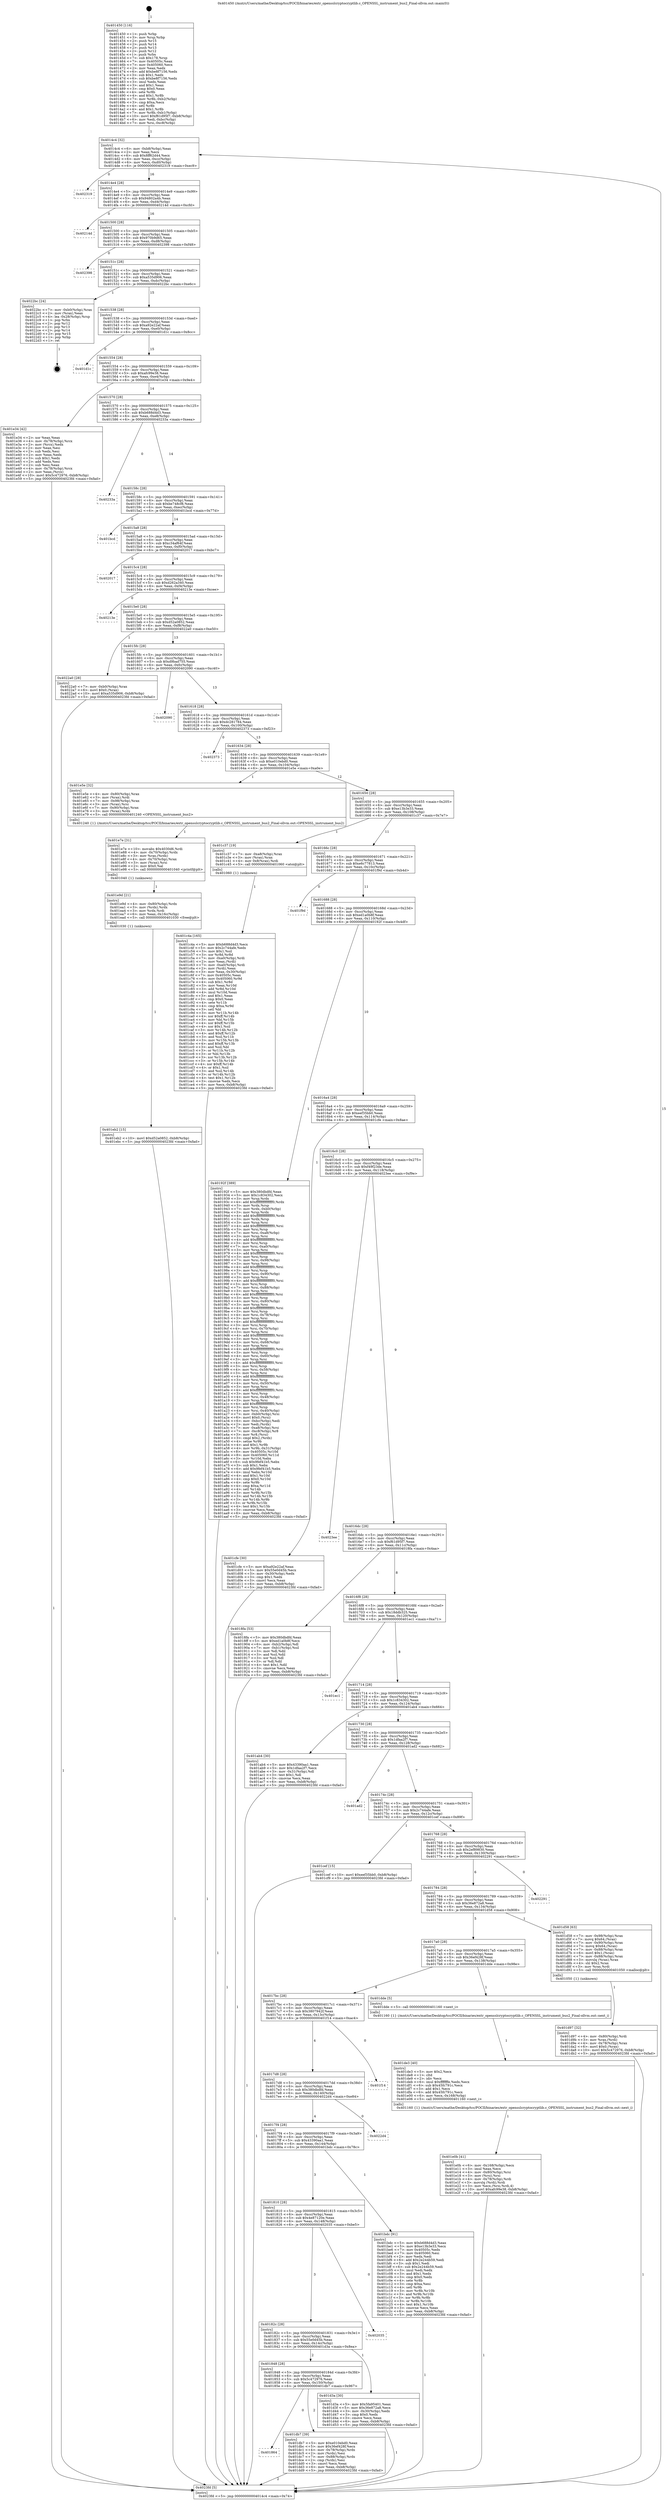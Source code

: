 digraph "0x401450" {
  label = "0x401450 (/mnt/c/Users/mathe/Desktop/tcc/POCII/binaries/extr_opensslcryptocryptlib.c_OPENSSL_instrument_bus2_Final-ollvm.out::main(0))"
  labelloc = "t"
  node[shape=record]

  Entry [label="",width=0.3,height=0.3,shape=circle,fillcolor=black,style=filled]
  "0x4014c4" [label="{
     0x4014c4 [32]\l
     | [instrs]\l
     &nbsp;&nbsp;0x4014c4 \<+6\>: mov -0xb8(%rbp),%eax\l
     &nbsp;&nbsp;0x4014ca \<+2\>: mov %eax,%ecx\l
     &nbsp;&nbsp;0x4014cc \<+6\>: sub $0x8ff62d44,%ecx\l
     &nbsp;&nbsp;0x4014d2 \<+6\>: mov %eax,-0xcc(%rbp)\l
     &nbsp;&nbsp;0x4014d8 \<+6\>: mov %ecx,-0xd0(%rbp)\l
     &nbsp;&nbsp;0x4014de \<+6\>: je 0000000000402319 \<main+0xec9\>\l
  }"]
  "0x402319" [label="{
     0x402319\l
  }", style=dashed]
  "0x4014e4" [label="{
     0x4014e4 [28]\l
     | [instrs]\l
     &nbsp;&nbsp;0x4014e4 \<+5\>: jmp 00000000004014e9 \<main+0x99\>\l
     &nbsp;&nbsp;0x4014e9 \<+6\>: mov -0xcc(%rbp),%eax\l
     &nbsp;&nbsp;0x4014ef \<+5\>: sub $0x94802a4b,%eax\l
     &nbsp;&nbsp;0x4014f4 \<+6\>: mov %eax,-0xd4(%rbp)\l
     &nbsp;&nbsp;0x4014fa \<+6\>: je 000000000040214d \<main+0xcfd\>\l
  }"]
  Exit [label="",width=0.3,height=0.3,shape=circle,fillcolor=black,style=filled,peripheries=2]
  "0x40214d" [label="{
     0x40214d\l
  }", style=dashed]
  "0x401500" [label="{
     0x401500 [28]\l
     | [instrs]\l
     &nbsp;&nbsp;0x401500 \<+5\>: jmp 0000000000401505 \<main+0xb5\>\l
     &nbsp;&nbsp;0x401505 \<+6\>: mov -0xcc(%rbp),%eax\l
     &nbsp;&nbsp;0x40150b \<+5\>: sub $0x970b9d65,%eax\l
     &nbsp;&nbsp;0x401510 \<+6\>: mov %eax,-0xd8(%rbp)\l
     &nbsp;&nbsp;0x401516 \<+6\>: je 0000000000402398 \<main+0xf48\>\l
  }"]
  "0x401eb2" [label="{
     0x401eb2 [15]\l
     | [instrs]\l
     &nbsp;&nbsp;0x401eb2 \<+10\>: movl $0xd52a0852,-0xb8(%rbp)\l
     &nbsp;&nbsp;0x401ebc \<+5\>: jmp 00000000004023fd \<main+0xfad\>\l
  }"]
  "0x402398" [label="{
     0x402398\l
  }", style=dashed]
  "0x40151c" [label="{
     0x40151c [28]\l
     | [instrs]\l
     &nbsp;&nbsp;0x40151c \<+5\>: jmp 0000000000401521 \<main+0xd1\>\l
     &nbsp;&nbsp;0x401521 \<+6\>: mov -0xcc(%rbp),%eax\l
     &nbsp;&nbsp;0x401527 \<+5\>: sub $0xa535d906,%eax\l
     &nbsp;&nbsp;0x40152c \<+6\>: mov %eax,-0xdc(%rbp)\l
     &nbsp;&nbsp;0x401532 \<+6\>: je 00000000004022bc \<main+0xe6c\>\l
  }"]
  "0x401e9d" [label="{
     0x401e9d [21]\l
     | [instrs]\l
     &nbsp;&nbsp;0x401e9d \<+4\>: mov -0x80(%rbp),%rdx\l
     &nbsp;&nbsp;0x401ea1 \<+3\>: mov (%rdx),%rdx\l
     &nbsp;&nbsp;0x401ea4 \<+3\>: mov %rdx,%rdi\l
     &nbsp;&nbsp;0x401ea7 \<+6\>: mov %eax,-0x16c(%rbp)\l
     &nbsp;&nbsp;0x401ead \<+5\>: call 0000000000401030 \<free@plt\>\l
     | [calls]\l
     &nbsp;&nbsp;0x401030 \{1\} (unknown)\l
  }"]
  "0x4022bc" [label="{
     0x4022bc [24]\l
     | [instrs]\l
     &nbsp;&nbsp;0x4022bc \<+7\>: mov -0xb0(%rbp),%rax\l
     &nbsp;&nbsp;0x4022c3 \<+2\>: mov (%rax),%eax\l
     &nbsp;&nbsp;0x4022c5 \<+4\>: lea -0x28(%rbp),%rsp\l
     &nbsp;&nbsp;0x4022c9 \<+1\>: pop %rbx\l
     &nbsp;&nbsp;0x4022ca \<+2\>: pop %r12\l
     &nbsp;&nbsp;0x4022cc \<+2\>: pop %r13\l
     &nbsp;&nbsp;0x4022ce \<+2\>: pop %r14\l
     &nbsp;&nbsp;0x4022d0 \<+2\>: pop %r15\l
     &nbsp;&nbsp;0x4022d2 \<+1\>: pop %rbp\l
     &nbsp;&nbsp;0x4022d3 \<+1\>: ret\l
  }"]
  "0x401538" [label="{
     0x401538 [28]\l
     | [instrs]\l
     &nbsp;&nbsp;0x401538 \<+5\>: jmp 000000000040153d \<main+0xed\>\l
     &nbsp;&nbsp;0x40153d \<+6\>: mov -0xcc(%rbp),%eax\l
     &nbsp;&nbsp;0x401543 \<+5\>: sub $0xa92e22af,%eax\l
     &nbsp;&nbsp;0x401548 \<+6\>: mov %eax,-0xe0(%rbp)\l
     &nbsp;&nbsp;0x40154e \<+6\>: je 0000000000401d1c \<main+0x8cc\>\l
  }"]
  "0x401e7e" [label="{
     0x401e7e [31]\l
     | [instrs]\l
     &nbsp;&nbsp;0x401e7e \<+10\>: movabs $0x4030d6,%rdi\l
     &nbsp;&nbsp;0x401e88 \<+4\>: mov -0x70(%rbp),%rdx\l
     &nbsp;&nbsp;0x401e8c \<+3\>: mov %rax,(%rdx)\l
     &nbsp;&nbsp;0x401e8f \<+4\>: mov -0x70(%rbp),%rax\l
     &nbsp;&nbsp;0x401e93 \<+3\>: mov (%rax),%rsi\l
     &nbsp;&nbsp;0x401e96 \<+2\>: mov $0x0,%al\l
     &nbsp;&nbsp;0x401e98 \<+5\>: call 0000000000401040 \<printf@plt\>\l
     | [calls]\l
     &nbsp;&nbsp;0x401040 \{1\} (unknown)\l
  }"]
  "0x401d1c" [label="{
     0x401d1c\l
  }", style=dashed]
  "0x401554" [label="{
     0x401554 [28]\l
     | [instrs]\l
     &nbsp;&nbsp;0x401554 \<+5\>: jmp 0000000000401559 \<main+0x109\>\l
     &nbsp;&nbsp;0x401559 \<+6\>: mov -0xcc(%rbp),%eax\l
     &nbsp;&nbsp;0x40155f \<+5\>: sub $0xafc99e38,%eax\l
     &nbsp;&nbsp;0x401564 \<+6\>: mov %eax,-0xe4(%rbp)\l
     &nbsp;&nbsp;0x40156a \<+6\>: je 0000000000401e34 \<main+0x9e4\>\l
  }"]
  "0x401e0b" [label="{
     0x401e0b [41]\l
     | [instrs]\l
     &nbsp;&nbsp;0x401e0b \<+6\>: mov -0x168(%rbp),%ecx\l
     &nbsp;&nbsp;0x401e11 \<+3\>: imul %eax,%ecx\l
     &nbsp;&nbsp;0x401e14 \<+4\>: mov -0x80(%rbp),%rsi\l
     &nbsp;&nbsp;0x401e18 \<+3\>: mov (%rsi),%rsi\l
     &nbsp;&nbsp;0x401e1b \<+4\>: mov -0x78(%rbp),%rdi\l
     &nbsp;&nbsp;0x401e1f \<+3\>: movslq (%rdi),%rdi\l
     &nbsp;&nbsp;0x401e22 \<+3\>: mov %ecx,(%rsi,%rdi,4)\l
     &nbsp;&nbsp;0x401e25 \<+10\>: movl $0xafc99e38,-0xb8(%rbp)\l
     &nbsp;&nbsp;0x401e2f \<+5\>: jmp 00000000004023fd \<main+0xfad\>\l
  }"]
  "0x401e34" [label="{
     0x401e34 [42]\l
     | [instrs]\l
     &nbsp;&nbsp;0x401e34 \<+2\>: xor %eax,%eax\l
     &nbsp;&nbsp;0x401e36 \<+4\>: mov -0x78(%rbp),%rcx\l
     &nbsp;&nbsp;0x401e3a \<+2\>: mov (%rcx),%edx\l
     &nbsp;&nbsp;0x401e3c \<+2\>: mov %eax,%esi\l
     &nbsp;&nbsp;0x401e3e \<+2\>: sub %edx,%esi\l
     &nbsp;&nbsp;0x401e40 \<+2\>: mov %eax,%edx\l
     &nbsp;&nbsp;0x401e42 \<+3\>: sub $0x1,%edx\l
     &nbsp;&nbsp;0x401e45 \<+2\>: add %edx,%esi\l
     &nbsp;&nbsp;0x401e47 \<+2\>: sub %esi,%eax\l
     &nbsp;&nbsp;0x401e49 \<+4\>: mov -0x78(%rbp),%rcx\l
     &nbsp;&nbsp;0x401e4d \<+2\>: mov %eax,(%rcx)\l
     &nbsp;&nbsp;0x401e4f \<+10\>: movl $0x5c472976,-0xb8(%rbp)\l
     &nbsp;&nbsp;0x401e59 \<+5\>: jmp 00000000004023fd \<main+0xfad\>\l
  }"]
  "0x401570" [label="{
     0x401570 [28]\l
     | [instrs]\l
     &nbsp;&nbsp;0x401570 \<+5\>: jmp 0000000000401575 \<main+0x125\>\l
     &nbsp;&nbsp;0x401575 \<+6\>: mov -0xcc(%rbp),%eax\l
     &nbsp;&nbsp;0x40157b \<+5\>: sub $0xb688d4d3,%eax\l
     &nbsp;&nbsp;0x401580 \<+6\>: mov %eax,-0xe8(%rbp)\l
     &nbsp;&nbsp;0x401586 \<+6\>: je 000000000040233a \<main+0xeea\>\l
  }"]
  "0x401de3" [label="{
     0x401de3 [40]\l
     | [instrs]\l
     &nbsp;&nbsp;0x401de3 \<+5\>: mov $0x2,%ecx\l
     &nbsp;&nbsp;0x401de8 \<+1\>: cltd\l
     &nbsp;&nbsp;0x401de9 \<+2\>: idiv %ecx\l
     &nbsp;&nbsp;0x401deb \<+6\>: imul $0xfffffffe,%edx,%ecx\l
     &nbsp;&nbsp;0x401df1 \<+6\>: sub $0x45fc791c,%ecx\l
     &nbsp;&nbsp;0x401df7 \<+3\>: add $0x1,%ecx\l
     &nbsp;&nbsp;0x401dfa \<+6\>: add $0x45fc791c,%ecx\l
     &nbsp;&nbsp;0x401e00 \<+6\>: mov %ecx,-0x168(%rbp)\l
     &nbsp;&nbsp;0x401e06 \<+5\>: call 0000000000401160 \<next_i\>\l
     | [calls]\l
     &nbsp;&nbsp;0x401160 \{1\} (/mnt/c/Users/mathe/Desktop/tcc/POCII/binaries/extr_opensslcryptocryptlib.c_OPENSSL_instrument_bus2_Final-ollvm.out::next_i)\l
  }"]
  "0x40233a" [label="{
     0x40233a\l
  }", style=dashed]
  "0x40158c" [label="{
     0x40158c [28]\l
     | [instrs]\l
     &nbsp;&nbsp;0x40158c \<+5\>: jmp 0000000000401591 \<main+0x141\>\l
     &nbsp;&nbsp;0x401591 \<+6\>: mov -0xcc(%rbp),%eax\l
     &nbsp;&nbsp;0x401597 \<+5\>: sub $0xbe748cf8,%eax\l
     &nbsp;&nbsp;0x40159c \<+6\>: mov %eax,-0xec(%rbp)\l
     &nbsp;&nbsp;0x4015a2 \<+6\>: je 0000000000401bcd \<main+0x77d\>\l
  }"]
  "0x401864" [label="{
     0x401864\l
  }", style=dashed]
  "0x401bcd" [label="{
     0x401bcd\l
  }", style=dashed]
  "0x4015a8" [label="{
     0x4015a8 [28]\l
     | [instrs]\l
     &nbsp;&nbsp;0x4015a8 \<+5\>: jmp 00000000004015ad \<main+0x15d\>\l
     &nbsp;&nbsp;0x4015ad \<+6\>: mov -0xcc(%rbp),%eax\l
     &nbsp;&nbsp;0x4015b3 \<+5\>: sub $0xc34af64f,%eax\l
     &nbsp;&nbsp;0x4015b8 \<+6\>: mov %eax,-0xf0(%rbp)\l
     &nbsp;&nbsp;0x4015be \<+6\>: je 0000000000402017 \<main+0xbc7\>\l
  }"]
  "0x401db7" [label="{
     0x401db7 [39]\l
     | [instrs]\l
     &nbsp;&nbsp;0x401db7 \<+5\>: mov $0xe010ebd0,%eax\l
     &nbsp;&nbsp;0x401dbc \<+5\>: mov $0x36ef428f,%ecx\l
     &nbsp;&nbsp;0x401dc1 \<+4\>: mov -0x78(%rbp),%rdx\l
     &nbsp;&nbsp;0x401dc5 \<+2\>: mov (%rdx),%esi\l
     &nbsp;&nbsp;0x401dc7 \<+7\>: mov -0x88(%rbp),%rdx\l
     &nbsp;&nbsp;0x401dce \<+2\>: cmp (%rdx),%esi\l
     &nbsp;&nbsp;0x401dd0 \<+3\>: cmovl %ecx,%eax\l
     &nbsp;&nbsp;0x401dd3 \<+6\>: mov %eax,-0xb8(%rbp)\l
     &nbsp;&nbsp;0x401dd9 \<+5\>: jmp 00000000004023fd \<main+0xfad\>\l
  }"]
  "0x402017" [label="{
     0x402017\l
  }", style=dashed]
  "0x4015c4" [label="{
     0x4015c4 [28]\l
     | [instrs]\l
     &nbsp;&nbsp;0x4015c4 \<+5\>: jmp 00000000004015c9 \<main+0x179\>\l
     &nbsp;&nbsp;0x4015c9 \<+6\>: mov -0xcc(%rbp),%eax\l
     &nbsp;&nbsp;0x4015cf \<+5\>: sub $0xd262a340,%eax\l
     &nbsp;&nbsp;0x4015d4 \<+6\>: mov %eax,-0xf4(%rbp)\l
     &nbsp;&nbsp;0x4015da \<+6\>: je 000000000040213e \<main+0xcee\>\l
  }"]
  "0x401d97" [label="{
     0x401d97 [32]\l
     | [instrs]\l
     &nbsp;&nbsp;0x401d97 \<+4\>: mov -0x80(%rbp),%rdi\l
     &nbsp;&nbsp;0x401d9b \<+3\>: mov %rax,(%rdi)\l
     &nbsp;&nbsp;0x401d9e \<+4\>: mov -0x78(%rbp),%rax\l
     &nbsp;&nbsp;0x401da2 \<+6\>: movl $0x0,(%rax)\l
     &nbsp;&nbsp;0x401da8 \<+10\>: movl $0x5c472976,-0xb8(%rbp)\l
     &nbsp;&nbsp;0x401db2 \<+5\>: jmp 00000000004023fd \<main+0xfad\>\l
  }"]
  "0x40213e" [label="{
     0x40213e\l
  }", style=dashed]
  "0x4015e0" [label="{
     0x4015e0 [28]\l
     | [instrs]\l
     &nbsp;&nbsp;0x4015e0 \<+5\>: jmp 00000000004015e5 \<main+0x195\>\l
     &nbsp;&nbsp;0x4015e5 \<+6\>: mov -0xcc(%rbp),%eax\l
     &nbsp;&nbsp;0x4015eb \<+5\>: sub $0xd52a0852,%eax\l
     &nbsp;&nbsp;0x4015f0 \<+6\>: mov %eax,-0xf8(%rbp)\l
     &nbsp;&nbsp;0x4015f6 \<+6\>: je 00000000004022a0 \<main+0xe50\>\l
  }"]
  "0x401848" [label="{
     0x401848 [28]\l
     | [instrs]\l
     &nbsp;&nbsp;0x401848 \<+5\>: jmp 000000000040184d \<main+0x3fd\>\l
     &nbsp;&nbsp;0x40184d \<+6\>: mov -0xcc(%rbp),%eax\l
     &nbsp;&nbsp;0x401853 \<+5\>: sub $0x5c472976,%eax\l
     &nbsp;&nbsp;0x401858 \<+6\>: mov %eax,-0x150(%rbp)\l
     &nbsp;&nbsp;0x40185e \<+6\>: je 0000000000401db7 \<main+0x967\>\l
  }"]
  "0x4022a0" [label="{
     0x4022a0 [28]\l
     | [instrs]\l
     &nbsp;&nbsp;0x4022a0 \<+7\>: mov -0xb0(%rbp),%rax\l
     &nbsp;&nbsp;0x4022a7 \<+6\>: movl $0x0,(%rax)\l
     &nbsp;&nbsp;0x4022ad \<+10\>: movl $0xa535d906,-0xb8(%rbp)\l
     &nbsp;&nbsp;0x4022b7 \<+5\>: jmp 00000000004023fd \<main+0xfad\>\l
  }"]
  "0x4015fc" [label="{
     0x4015fc [28]\l
     | [instrs]\l
     &nbsp;&nbsp;0x4015fc \<+5\>: jmp 0000000000401601 \<main+0x1b1\>\l
     &nbsp;&nbsp;0x401601 \<+6\>: mov -0xcc(%rbp),%eax\l
     &nbsp;&nbsp;0x401607 \<+5\>: sub $0xd9bad755,%eax\l
     &nbsp;&nbsp;0x40160c \<+6\>: mov %eax,-0xfc(%rbp)\l
     &nbsp;&nbsp;0x401612 \<+6\>: je 0000000000402090 \<main+0xc40\>\l
  }"]
  "0x401d3a" [label="{
     0x401d3a [30]\l
     | [instrs]\l
     &nbsp;&nbsp;0x401d3a \<+5\>: mov $0x5fa95401,%eax\l
     &nbsp;&nbsp;0x401d3f \<+5\>: mov $0x36e872a8,%ecx\l
     &nbsp;&nbsp;0x401d44 \<+3\>: mov -0x30(%rbp),%edx\l
     &nbsp;&nbsp;0x401d47 \<+3\>: cmp $0x0,%edx\l
     &nbsp;&nbsp;0x401d4a \<+3\>: cmove %ecx,%eax\l
     &nbsp;&nbsp;0x401d4d \<+6\>: mov %eax,-0xb8(%rbp)\l
     &nbsp;&nbsp;0x401d53 \<+5\>: jmp 00000000004023fd \<main+0xfad\>\l
  }"]
  "0x402090" [label="{
     0x402090\l
  }", style=dashed]
  "0x401618" [label="{
     0x401618 [28]\l
     | [instrs]\l
     &nbsp;&nbsp;0x401618 \<+5\>: jmp 000000000040161d \<main+0x1cd\>\l
     &nbsp;&nbsp;0x40161d \<+6\>: mov -0xcc(%rbp),%eax\l
     &nbsp;&nbsp;0x401623 \<+5\>: sub $0xdc281784,%eax\l
     &nbsp;&nbsp;0x401628 \<+6\>: mov %eax,-0x100(%rbp)\l
     &nbsp;&nbsp;0x40162e \<+6\>: je 0000000000402373 \<main+0xf23\>\l
  }"]
  "0x40182c" [label="{
     0x40182c [28]\l
     | [instrs]\l
     &nbsp;&nbsp;0x40182c \<+5\>: jmp 0000000000401831 \<main+0x3e1\>\l
     &nbsp;&nbsp;0x401831 \<+6\>: mov -0xcc(%rbp),%eax\l
     &nbsp;&nbsp;0x401837 \<+5\>: sub $0x55e0d45b,%eax\l
     &nbsp;&nbsp;0x40183c \<+6\>: mov %eax,-0x14c(%rbp)\l
     &nbsp;&nbsp;0x401842 \<+6\>: je 0000000000401d3a \<main+0x8ea\>\l
  }"]
  "0x402373" [label="{
     0x402373\l
  }", style=dashed]
  "0x401634" [label="{
     0x401634 [28]\l
     | [instrs]\l
     &nbsp;&nbsp;0x401634 \<+5\>: jmp 0000000000401639 \<main+0x1e9\>\l
     &nbsp;&nbsp;0x401639 \<+6\>: mov -0xcc(%rbp),%eax\l
     &nbsp;&nbsp;0x40163f \<+5\>: sub $0xe010ebd0,%eax\l
     &nbsp;&nbsp;0x401644 \<+6\>: mov %eax,-0x104(%rbp)\l
     &nbsp;&nbsp;0x40164a \<+6\>: je 0000000000401e5e \<main+0xa0e\>\l
  }"]
  "0x402035" [label="{
     0x402035\l
  }", style=dashed]
  "0x401e5e" [label="{
     0x401e5e [32]\l
     | [instrs]\l
     &nbsp;&nbsp;0x401e5e \<+4\>: mov -0x80(%rbp),%rax\l
     &nbsp;&nbsp;0x401e62 \<+3\>: mov (%rax),%rdi\l
     &nbsp;&nbsp;0x401e65 \<+7\>: mov -0x98(%rbp),%rax\l
     &nbsp;&nbsp;0x401e6c \<+3\>: mov (%rax),%rsi\l
     &nbsp;&nbsp;0x401e6f \<+7\>: mov -0x90(%rbp),%rax\l
     &nbsp;&nbsp;0x401e76 \<+3\>: mov (%rax),%rdx\l
     &nbsp;&nbsp;0x401e79 \<+5\>: call 0000000000401240 \<OPENSSL_instrument_bus2\>\l
     | [calls]\l
     &nbsp;&nbsp;0x401240 \{1\} (/mnt/c/Users/mathe/Desktop/tcc/POCII/binaries/extr_opensslcryptocryptlib.c_OPENSSL_instrument_bus2_Final-ollvm.out::OPENSSL_instrument_bus2)\l
  }"]
  "0x401650" [label="{
     0x401650 [28]\l
     | [instrs]\l
     &nbsp;&nbsp;0x401650 \<+5\>: jmp 0000000000401655 \<main+0x205\>\l
     &nbsp;&nbsp;0x401655 \<+6\>: mov -0xcc(%rbp),%eax\l
     &nbsp;&nbsp;0x40165b \<+5\>: sub $0xe13b3e33,%eax\l
     &nbsp;&nbsp;0x401660 \<+6\>: mov %eax,-0x108(%rbp)\l
     &nbsp;&nbsp;0x401666 \<+6\>: je 0000000000401c37 \<main+0x7e7\>\l
  }"]
  "0x401c4a" [label="{
     0x401c4a [165]\l
     | [instrs]\l
     &nbsp;&nbsp;0x401c4a \<+5\>: mov $0xb688d4d3,%ecx\l
     &nbsp;&nbsp;0x401c4f \<+5\>: mov $0x2c744afe,%edx\l
     &nbsp;&nbsp;0x401c54 \<+3\>: mov $0x1,%sil\l
     &nbsp;&nbsp;0x401c57 \<+3\>: xor %r8d,%r8d\l
     &nbsp;&nbsp;0x401c5a \<+7\>: mov -0xa0(%rbp),%rdi\l
     &nbsp;&nbsp;0x401c61 \<+2\>: mov %eax,(%rdi)\l
     &nbsp;&nbsp;0x401c63 \<+7\>: mov -0xa0(%rbp),%rdi\l
     &nbsp;&nbsp;0x401c6a \<+2\>: mov (%rdi),%eax\l
     &nbsp;&nbsp;0x401c6c \<+3\>: mov %eax,-0x30(%rbp)\l
     &nbsp;&nbsp;0x401c6f \<+7\>: mov 0x40505c,%eax\l
     &nbsp;&nbsp;0x401c76 \<+8\>: mov 0x405060,%r9d\l
     &nbsp;&nbsp;0x401c7e \<+4\>: sub $0x1,%r8d\l
     &nbsp;&nbsp;0x401c82 \<+3\>: mov %eax,%r10d\l
     &nbsp;&nbsp;0x401c85 \<+3\>: add %r8d,%r10d\l
     &nbsp;&nbsp;0x401c88 \<+4\>: imul %r10d,%eax\l
     &nbsp;&nbsp;0x401c8c \<+3\>: and $0x1,%eax\l
     &nbsp;&nbsp;0x401c8f \<+3\>: cmp $0x0,%eax\l
     &nbsp;&nbsp;0x401c92 \<+4\>: sete %r11b\l
     &nbsp;&nbsp;0x401c96 \<+4\>: cmp $0xa,%r9d\l
     &nbsp;&nbsp;0x401c9a \<+3\>: setl %bl\l
     &nbsp;&nbsp;0x401c9d \<+3\>: mov %r11b,%r14b\l
     &nbsp;&nbsp;0x401ca0 \<+4\>: xor $0xff,%r14b\l
     &nbsp;&nbsp;0x401ca4 \<+3\>: mov %bl,%r15b\l
     &nbsp;&nbsp;0x401ca7 \<+4\>: xor $0xff,%r15b\l
     &nbsp;&nbsp;0x401cab \<+4\>: xor $0x1,%sil\l
     &nbsp;&nbsp;0x401caf \<+3\>: mov %r14b,%r12b\l
     &nbsp;&nbsp;0x401cb2 \<+4\>: and $0xff,%r12b\l
     &nbsp;&nbsp;0x401cb6 \<+3\>: and %sil,%r11b\l
     &nbsp;&nbsp;0x401cb9 \<+3\>: mov %r15b,%r13b\l
     &nbsp;&nbsp;0x401cbc \<+4\>: and $0xff,%r13b\l
     &nbsp;&nbsp;0x401cc0 \<+3\>: and %sil,%bl\l
     &nbsp;&nbsp;0x401cc3 \<+3\>: or %r11b,%r12b\l
     &nbsp;&nbsp;0x401cc6 \<+3\>: or %bl,%r13b\l
     &nbsp;&nbsp;0x401cc9 \<+3\>: xor %r13b,%r12b\l
     &nbsp;&nbsp;0x401ccc \<+3\>: or %r15b,%r14b\l
     &nbsp;&nbsp;0x401ccf \<+4\>: xor $0xff,%r14b\l
     &nbsp;&nbsp;0x401cd3 \<+4\>: or $0x1,%sil\l
     &nbsp;&nbsp;0x401cd7 \<+3\>: and %sil,%r14b\l
     &nbsp;&nbsp;0x401cda \<+3\>: or %r14b,%r12b\l
     &nbsp;&nbsp;0x401cdd \<+4\>: test $0x1,%r12b\l
     &nbsp;&nbsp;0x401ce1 \<+3\>: cmovne %edx,%ecx\l
     &nbsp;&nbsp;0x401ce4 \<+6\>: mov %ecx,-0xb8(%rbp)\l
     &nbsp;&nbsp;0x401cea \<+5\>: jmp 00000000004023fd \<main+0xfad\>\l
  }"]
  "0x401c37" [label="{
     0x401c37 [19]\l
     | [instrs]\l
     &nbsp;&nbsp;0x401c37 \<+7\>: mov -0xa8(%rbp),%rax\l
     &nbsp;&nbsp;0x401c3e \<+3\>: mov (%rax),%rax\l
     &nbsp;&nbsp;0x401c41 \<+4\>: mov 0x8(%rax),%rdi\l
     &nbsp;&nbsp;0x401c45 \<+5\>: call 0000000000401060 \<atoi@plt\>\l
     | [calls]\l
     &nbsp;&nbsp;0x401060 \{1\} (unknown)\l
  }"]
  "0x40166c" [label="{
     0x40166c [28]\l
     | [instrs]\l
     &nbsp;&nbsp;0x40166c \<+5\>: jmp 0000000000401671 \<main+0x221\>\l
     &nbsp;&nbsp;0x401671 \<+6\>: mov -0xcc(%rbp),%eax\l
     &nbsp;&nbsp;0x401677 \<+5\>: sub $0xe6c77813,%eax\l
     &nbsp;&nbsp;0x40167c \<+6\>: mov %eax,-0x10c(%rbp)\l
     &nbsp;&nbsp;0x401682 \<+6\>: je 0000000000401f9d \<main+0xb4d\>\l
  }"]
  "0x401810" [label="{
     0x401810 [28]\l
     | [instrs]\l
     &nbsp;&nbsp;0x401810 \<+5\>: jmp 0000000000401815 \<main+0x3c5\>\l
     &nbsp;&nbsp;0x401815 \<+6\>: mov -0xcc(%rbp),%eax\l
     &nbsp;&nbsp;0x40181b \<+5\>: sub $0x4e87120e,%eax\l
     &nbsp;&nbsp;0x401820 \<+6\>: mov %eax,-0x148(%rbp)\l
     &nbsp;&nbsp;0x401826 \<+6\>: je 0000000000402035 \<main+0xbe5\>\l
  }"]
  "0x401f9d" [label="{
     0x401f9d\l
  }", style=dashed]
  "0x401688" [label="{
     0x401688 [28]\l
     | [instrs]\l
     &nbsp;&nbsp;0x401688 \<+5\>: jmp 000000000040168d \<main+0x23d\>\l
     &nbsp;&nbsp;0x40168d \<+6\>: mov -0xcc(%rbp),%eax\l
     &nbsp;&nbsp;0x401693 \<+5\>: sub $0xed1a0b8f,%eax\l
     &nbsp;&nbsp;0x401698 \<+6\>: mov %eax,-0x110(%rbp)\l
     &nbsp;&nbsp;0x40169e \<+6\>: je 000000000040192f \<main+0x4df\>\l
  }"]
  "0x401bdc" [label="{
     0x401bdc [91]\l
     | [instrs]\l
     &nbsp;&nbsp;0x401bdc \<+5\>: mov $0xb688d4d3,%eax\l
     &nbsp;&nbsp;0x401be1 \<+5\>: mov $0xe13b3e33,%ecx\l
     &nbsp;&nbsp;0x401be6 \<+7\>: mov 0x40505c,%edx\l
     &nbsp;&nbsp;0x401bed \<+7\>: mov 0x405060,%esi\l
     &nbsp;&nbsp;0x401bf4 \<+2\>: mov %edx,%edi\l
     &nbsp;&nbsp;0x401bf6 \<+6\>: add $0x2e244b59,%edi\l
     &nbsp;&nbsp;0x401bfc \<+3\>: sub $0x1,%edi\l
     &nbsp;&nbsp;0x401bff \<+6\>: sub $0x2e244b59,%edi\l
     &nbsp;&nbsp;0x401c05 \<+3\>: imul %edi,%edx\l
     &nbsp;&nbsp;0x401c08 \<+3\>: and $0x1,%edx\l
     &nbsp;&nbsp;0x401c0b \<+3\>: cmp $0x0,%edx\l
     &nbsp;&nbsp;0x401c0e \<+4\>: sete %r8b\l
     &nbsp;&nbsp;0x401c12 \<+3\>: cmp $0xa,%esi\l
     &nbsp;&nbsp;0x401c15 \<+4\>: setl %r9b\l
     &nbsp;&nbsp;0x401c19 \<+3\>: mov %r8b,%r10b\l
     &nbsp;&nbsp;0x401c1c \<+3\>: and %r9b,%r10b\l
     &nbsp;&nbsp;0x401c1f \<+3\>: xor %r9b,%r8b\l
     &nbsp;&nbsp;0x401c22 \<+3\>: or %r8b,%r10b\l
     &nbsp;&nbsp;0x401c25 \<+4\>: test $0x1,%r10b\l
     &nbsp;&nbsp;0x401c29 \<+3\>: cmovne %ecx,%eax\l
     &nbsp;&nbsp;0x401c2c \<+6\>: mov %eax,-0xb8(%rbp)\l
     &nbsp;&nbsp;0x401c32 \<+5\>: jmp 00000000004023fd \<main+0xfad\>\l
  }"]
  "0x40192f" [label="{
     0x40192f [389]\l
     | [instrs]\l
     &nbsp;&nbsp;0x40192f \<+5\>: mov $0x380dbdfd,%eax\l
     &nbsp;&nbsp;0x401934 \<+5\>: mov $0x1c834302,%ecx\l
     &nbsp;&nbsp;0x401939 \<+3\>: mov %rsp,%rdx\l
     &nbsp;&nbsp;0x40193c \<+4\>: add $0xfffffffffffffff0,%rdx\l
     &nbsp;&nbsp;0x401940 \<+3\>: mov %rdx,%rsp\l
     &nbsp;&nbsp;0x401943 \<+7\>: mov %rdx,-0xb0(%rbp)\l
     &nbsp;&nbsp;0x40194a \<+3\>: mov %rsp,%rdx\l
     &nbsp;&nbsp;0x40194d \<+4\>: add $0xfffffffffffffff0,%rdx\l
     &nbsp;&nbsp;0x401951 \<+3\>: mov %rdx,%rsp\l
     &nbsp;&nbsp;0x401954 \<+3\>: mov %rsp,%rsi\l
     &nbsp;&nbsp;0x401957 \<+4\>: add $0xfffffffffffffff0,%rsi\l
     &nbsp;&nbsp;0x40195b \<+3\>: mov %rsi,%rsp\l
     &nbsp;&nbsp;0x40195e \<+7\>: mov %rsi,-0xa8(%rbp)\l
     &nbsp;&nbsp;0x401965 \<+3\>: mov %rsp,%rsi\l
     &nbsp;&nbsp;0x401968 \<+4\>: add $0xfffffffffffffff0,%rsi\l
     &nbsp;&nbsp;0x40196c \<+3\>: mov %rsi,%rsp\l
     &nbsp;&nbsp;0x40196f \<+7\>: mov %rsi,-0xa0(%rbp)\l
     &nbsp;&nbsp;0x401976 \<+3\>: mov %rsp,%rsi\l
     &nbsp;&nbsp;0x401979 \<+4\>: add $0xfffffffffffffff0,%rsi\l
     &nbsp;&nbsp;0x40197d \<+3\>: mov %rsi,%rsp\l
     &nbsp;&nbsp;0x401980 \<+7\>: mov %rsi,-0x98(%rbp)\l
     &nbsp;&nbsp;0x401987 \<+3\>: mov %rsp,%rsi\l
     &nbsp;&nbsp;0x40198a \<+4\>: add $0xfffffffffffffff0,%rsi\l
     &nbsp;&nbsp;0x40198e \<+3\>: mov %rsi,%rsp\l
     &nbsp;&nbsp;0x401991 \<+7\>: mov %rsi,-0x90(%rbp)\l
     &nbsp;&nbsp;0x401998 \<+3\>: mov %rsp,%rsi\l
     &nbsp;&nbsp;0x40199b \<+4\>: add $0xfffffffffffffff0,%rsi\l
     &nbsp;&nbsp;0x40199f \<+3\>: mov %rsi,%rsp\l
     &nbsp;&nbsp;0x4019a2 \<+7\>: mov %rsi,-0x88(%rbp)\l
     &nbsp;&nbsp;0x4019a9 \<+3\>: mov %rsp,%rsi\l
     &nbsp;&nbsp;0x4019ac \<+4\>: add $0xfffffffffffffff0,%rsi\l
     &nbsp;&nbsp;0x4019b0 \<+3\>: mov %rsi,%rsp\l
     &nbsp;&nbsp;0x4019b3 \<+4\>: mov %rsi,-0x80(%rbp)\l
     &nbsp;&nbsp;0x4019b7 \<+3\>: mov %rsp,%rsi\l
     &nbsp;&nbsp;0x4019ba \<+4\>: add $0xfffffffffffffff0,%rsi\l
     &nbsp;&nbsp;0x4019be \<+3\>: mov %rsi,%rsp\l
     &nbsp;&nbsp;0x4019c1 \<+4\>: mov %rsi,-0x78(%rbp)\l
     &nbsp;&nbsp;0x4019c5 \<+3\>: mov %rsp,%rsi\l
     &nbsp;&nbsp;0x4019c8 \<+4\>: add $0xfffffffffffffff0,%rsi\l
     &nbsp;&nbsp;0x4019cc \<+3\>: mov %rsi,%rsp\l
     &nbsp;&nbsp;0x4019cf \<+4\>: mov %rsi,-0x70(%rbp)\l
     &nbsp;&nbsp;0x4019d3 \<+3\>: mov %rsp,%rsi\l
     &nbsp;&nbsp;0x4019d6 \<+4\>: add $0xfffffffffffffff0,%rsi\l
     &nbsp;&nbsp;0x4019da \<+3\>: mov %rsi,%rsp\l
     &nbsp;&nbsp;0x4019dd \<+4\>: mov %rsi,-0x68(%rbp)\l
     &nbsp;&nbsp;0x4019e1 \<+3\>: mov %rsp,%rsi\l
     &nbsp;&nbsp;0x4019e4 \<+4\>: add $0xfffffffffffffff0,%rsi\l
     &nbsp;&nbsp;0x4019e8 \<+3\>: mov %rsi,%rsp\l
     &nbsp;&nbsp;0x4019eb \<+4\>: mov %rsi,-0x60(%rbp)\l
     &nbsp;&nbsp;0x4019ef \<+3\>: mov %rsp,%rsi\l
     &nbsp;&nbsp;0x4019f2 \<+4\>: add $0xfffffffffffffff0,%rsi\l
     &nbsp;&nbsp;0x4019f6 \<+3\>: mov %rsi,%rsp\l
     &nbsp;&nbsp;0x4019f9 \<+4\>: mov %rsi,-0x58(%rbp)\l
     &nbsp;&nbsp;0x4019fd \<+3\>: mov %rsp,%rsi\l
     &nbsp;&nbsp;0x401a00 \<+4\>: add $0xfffffffffffffff0,%rsi\l
     &nbsp;&nbsp;0x401a04 \<+3\>: mov %rsi,%rsp\l
     &nbsp;&nbsp;0x401a07 \<+4\>: mov %rsi,-0x50(%rbp)\l
     &nbsp;&nbsp;0x401a0b \<+3\>: mov %rsp,%rsi\l
     &nbsp;&nbsp;0x401a0e \<+4\>: add $0xfffffffffffffff0,%rsi\l
     &nbsp;&nbsp;0x401a12 \<+3\>: mov %rsi,%rsp\l
     &nbsp;&nbsp;0x401a15 \<+4\>: mov %rsi,-0x48(%rbp)\l
     &nbsp;&nbsp;0x401a19 \<+3\>: mov %rsp,%rsi\l
     &nbsp;&nbsp;0x401a1c \<+4\>: add $0xfffffffffffffff0,%rsi\l
     &nbsp;&nbsp;0x401a20 \<+3\>: mov %rsi,%rsp\l
     &nbsp;&nbsp;0x401a23 \<+4\>: mov %rsi,-0x40(%rbp)\l
     &nbsp;&nbsp;0x401a27 \<+7\>: mov -0xb0(%rbp),%rsi\l
     &nbsp;&nbsp;0x401a2e \<+6\>: movl $0x0,(%rsi)\l
     &nbsp;&nbsp;0x401a34 \<+6\>: mov -0xbc(%rbp),%edi\l
     &nbsp;&nbsp;0x401a3a \<+2\>: mov %edi,(%rdx)\l
     &nbsp;&nbsp;0x401a3c \<+7\>: mov -0xa8(%rbp),%rsi\l
     &nbsp;&nbsp;0x401a43 \<+7\>: mov -0xc8(%rbp),%r8\l
     &nbsp;&nbsp;0x401a4a \<+3\>: mov %r8,(%rsi)\l
     &nbsp;&nbsp;0x401a4d \<+3\>: cmpl $0x2,(%rdx)\l
     &nbsp;&nbsp;0x401a50 \<+4\>: setne %r9b\l
     &nbsp;&nbsp;0x401a54 \<+4\>: and $0x1,%r9b\l
     &nbsp;&nbsp;0x401a58 \<+4\>: mov %r9b,-0x31(%rbp)\l
     &nbsp;&nbsp;0x401a5c \<+8\>: mov 0x40505c,%r10d\l
     &nbsp;&nbsp;0x401a64 \<+8\>: mov 0x405060,%r11d\l
     &nbsp;&nbsp;0x401a6c \<+3\>: mov %r10d,%ebx\l
     &nbsp;&nbsp;0x401a6f \<+6\>: sub $0x9fef41b5,%ebx\l
     &nbsp;&nbsp;0x401a75 \<+3\>: sub $0x1,%ebx\l
     &nbsp;&nbsp;0x401a78 \<+6\>: add $0x9fef41b5,%ebx\l
     &nbsp;&nbsp;0x401a7e \<+4\>: imul %ebx,%r10d\l
     &nbsp;&nbsp;0x401a82 \<+4\>: and $0x1,%r10d\l
     &nbsp;&nbsp;0x401a86 \<+4\>: cmp $0x0,%r10d\l
     &nbsp;&nbsp;0x401a8a \<+4\>: sete %r9b\l
     &nbsp;&nbsp;0x401a8e \<+4\>: cmp $0xa,%r11d\l
     &nbsp;&nbsp;0x401a92 \<+4\>: setl %r14b\l
     &nbsp;&nbsp;0x401a96 \<+3\>: mov %r9b,%r15b\l
     &nbsp;&nbsp;0x401a99 \<+3\>: and %r14b,%r15b\l
     &nbsp;&nbsp;0x401a9c \<+3\>: xor %r14b,%r9b\l
     &nbsp;&nbsp;0x401a9f \<+3\>: or %r9b,%r15b\l
     &nbsp;&nbsp;0x401aa2 \<+4\>: test $0x1,%r15b\l
     &nbsp;&nbsp;0x401aa6 \<+3\>: cmovne %ecx,%eax\l
     &nbsp;&nbsp;0x401aa9 \<+6\>: mov %eax,-0xb8(%rbp)\l
     &nbsp;&nbsp;0x401aaf \<+5\>: jmp 00000000004023fd \<main+0xfad\>\l
  }"]
  "0x4016a4" [label="{
     0x4016a4 [28]\l
     | [instrs]\l
     &nbsp;&nbsp;0x4016a4 \<+5\>: jmp 00000000004016a9 \<main+0x259\>\l
     &nbsp;&nbsp;0x4016a9 \<+6\>: mov -0xcc(%rbp),%eax\l
     &nbsp;&nbsp;0x4016af \<+5\>: sub $0xeef35bb0,%eax\l
     &nbsp;&nbsp;0x4016b4 \<+6\>: mov %eax,-0x114(%rbp)\l
     &nbsp;&nbsp;0x4016ba \<+6\>: je 0000000000401cfe \<main+0x8ae\>\l
  }"]
  "0x4017f4" [label="{
     0x4017f4 [28]\l
     | [instrs]\l
     &nbsp;&nbsp;0x4017f4 \<+5\>: jmp 00000000004017f9 \<main+0x3a9\>\l
     &nbsp;&nbsp;0x4017f9 \<+6\>: mov -0xcc(%rbp),%eax\l
     &nbsp;&nbsp;0x4017ff \<+5\>: sub $0x43390aa1,%eax\l
     &nbsp;&nbsp;0x401804 \<+6\>: mov %eax,-0x144(%rbp)\l
     &nbsp;&nbsp;0x40180a \<+6\>: je 0000000000401bdc \<main+0x78c\>\l
  }"]
  "0x401cfe" [label="{
     0x401cfe [30]\l
     | [instrs]\l
     &nbsp;&nbsp;0x401cfe \<+5\>: mov $0xa92e22af,%eax\l
     &nbsp;&nbsp;0x401d03 \<+5\>: mov $0x55e0d45b,%ecx\l
     &nbsp;&nbsp;0x401d08 \<+3\>: mov -0x30(%rbp),%edx\l
     &nbsp;&nbsp;0x401d0b \<+3\>: cmp $0x1,%edx\l
     &nbsp;&nbsp;0x401d0e \<+3\>: cmovl %ecx,%eax\l
     &nbsp;&nbsp;0x401d11 \<+6\>: mov %eax,-0xb8(%rbp)\l
     &nbsp;&nbsp;0x401d17 \<+5\>: jmp 00000000004023fd \<main+0xfad\>\l
  }"]
  "0x4016c0" [label="{
     0x4016c0 [28]\l
     | [instrs]\l
     &nbsp;&nbsp;0x4016c0 \<+5\>: jmp 00000000004016c5 \<main+0x275\>\l
     &nbsp;&nbsp;0x4016c5 \<+6\>: mov -0xcc(%rbp),%eax\l
     &nbsp;&nbsp;0x4016cb \<+5\>: sub $0xf49f23de,%eax\l
     &nbsp;&nbsp;0x4016d0 \<+6\>: mov %eax,-0x118(%rbp)\l
     &nbsp;&nbsp;0x4016d6 \<+6\>: je 00000000004023ee \<main+0xf9e\>\l
  }"]
  "0x4022d4" [label="{
     0x4022d4\l
  }", style=dashed]
  "0x4023ee" [label="{
     0x4023ee\l
  }", style=dashed]
  "0x4016dc" [label="{
     0x4016dc [28]\l
     | [instrs]\l
     &nbsp;&nbsp;0x4016dc \<+5\>: jmp 00000000004016e1 \<main+0x291\>\l
     &nbsp;&nbsp;0x4016e1 \<+6\>: mov -0xcc(%rbp),%eax\l
     &nbsp;&nbsp;0x4016e7 \<+5\>: sub $0xf61d95f7,%eax\l
     &nbsp;&nbsp;0x4016ec \<+6\>: mov %eax,-0x11c(%rbp)\l
     &nbsp;&nbsp;0x4016f2 \<+6\>: je 00000000004018fa \<main+0x4aa\>\l
  }"]
  "0x4017d8" [label="{
     0x4017d8 [28]\l
     | [instrs]\l
     &nbsp;&nbsp;0x4017d8 \<+5\>: jmp 00000000004017dd \<main+0x38d\>\l
     &nbsp;&nbsp;0x4017dd \<+6\>: mov -0xcc(%rbp),%eax\l
     &nbsp;&nbsp;0x4017e3 \<+5\>: sub $0x380dbdfd,%eax\l
     &nbsp;&nbsp;0x4017e8 \<+6\>: mov %eax,-0x140(%rbp)\l
     &nbsp;&nbsp;0x4017ee \<+6\>: je 00000000004022d4 \<main+0xe84\>\l
  }"]
  "0x4018fa" [label="{
     0x4018fa [53]\l
     | [instrs]\l
     &nbsp;&nbsp;0x4018fa \<+5\>: mov $0x380dbdfd,%eax\l
     &nbsp;&nbsp;0x4018ff \<+5\>: mov $0xed1a0b8f,%ecx\l
     &nbsp;&nbsp;0x401904 \<+6\>: mov -0xb2(%rbp),%dl\l
     &nbsp;&nbsp;0x40190a \<+7\>: mov -0xb1(%rbp),%sil\l
     &nbsp;&nbsp;0x401911 \<+3\>: mov %dl,%dil\l
     &nbsp;&nbsp;0x401914 \<+3\>: and %sil,%dil\l
     &nbsp;&nbsp;0x401917 \<+3\>: xor %sil,%dl\l
     &nbsp;&nbsp;0x40191a \<+3\>: or %dl,%dil\l
     &nbsp;&nbsp;0x40191d \<+4\>: test $0x1,%dil\l
     &nbsp;&nbsp;0x401921 \<+3\>: cmovne %ecx,%eax\l
     &nbsp;&nbsp;0x401924 \<+6\>: mov %eax,-0xb8(%rbp)\l
     &nbsp;&nbsp;0x40192a \<+5\>: jmp 00000000004023fd \<main+0xfad\>\l
  }"]
  "0x4016f8" [label="{
     0x4016f8 [28]\l
     | [instrs]\l
     &nbsp;&nbsp;0x4016f8 \<+5\>: jmp 00000000004016fd \<main+0x2ad\>\l
     &nbsp;&nbsp;0x4016fd \<+6\>: mov -0xcc(%rbp),%eax\l
     &nbsp;&nbsp;0x401703 \<+5\>: sub $0x18ddb325,%eax\l
     &nbsp;&nbsp;0x401708 \<+6\>: mov %eax,-0x120(%rbp)\l
     &nbsp;&nbsp;0x40170e \<+6\>: je 0000000000401ec1 \<main+0xa71\>\l
  }"]
  "0x4023fd" [label="{
     0x4023fd [5]\l
     | [instrs]\l
     &nbsp;&nbsp;0x4023fd \<+5\>: jmp 00000000004014c4 \<main+0x74\>\l
  }"]
  "0x401450" [label="{
     0x401450 [116]\l
     | [instrs]\l
     &nbsp;&nbsp;0x401450 \<+1\>: push %rbp\l
     &nbsp;&nbsp;0x401451 \<+3\>: mov %rsp,%rbp\l
     &nbsp;&nbsp;0x401454 \<+2\>: push %r15\l
     &nbsp;&nbsp;0x401456 \<+2\>: push %r14\l
     &nbsp;&nbsp;0x401458 \<+2\>: push %r13\l
     &nbsp;&nbsp;0x40145a \<+2\>: push %r12\l
     &nbsp;&nbsp;0x40145c \<+1\>: push %rbx\l
     &nbsp;&nbsp;0x40145d \<+7\>: sub $0x178,%rsp\l
     &nbsp;&nbsp;0x401464 \<+7\>: mov 0x40505c,%eax\l
     &nbsp;&nbsp;0x40146b \<+7\>: mov 0x405060,%ecx\l
     &nbsp;&nbsp;0x401472 \<+2\>: mov %eax,%edx\l
     &nbsp;&nbsp;0x401474 \<+6\>: add $0xbe8f7156,%edx\l
     &nbsp;&nbsp;0x40147a \<+3\>: sub $0x1,%edx\l
     &nbsp;&nbsp;0x40147d \<+6\>: sub $0xbe8f7156,%edx\l
     &nbsp;&nbsp;0x401483 \<+3\>: imul %edx,%eax\l
     &nbsp;&nbsp;0x401486 \<+3\>: and $0x1,%eax\l
     &nbsp;&nbsp;0x401489 \<+3\>: cmp $0x0,%eax\l
     &nbsp;&nbsp;0x40148c \<+4\>: sete %r8b\l
     &nbsp;&nbsp;0x401490 \<+4\>: and $0x1,%r8b\l
     &nbsp;&nbsp;0x401494 \<+7\>: mov %r8b,-0xb2(%rbp)\l
     &nbsp;&nbsp;0x40149b \<+3\>: cmp $0xa,%ecx\l
     &nbsp;&nbsp;0x40149e \<+4\>: setl %r8b\l
     &nbsp;&nbsp;0x4014a2 \<+4\>: and $0x1,%r8b\l
     &nbsp;&nbsp;0x4014a6 \<+7\>: mov %r8b,-0xb1(%rbp)\l
     &nbsp;&nbsp;0x4014ad \<+10\>: movl $0xf61d95f7,-0xb8(%rbp)\l
     &nbsp;&nbsp;0x4014b7 \<+6\>: mov %edi,-0xbc(%rbp)\l
     &nbsp;&nbsp;0x4014bd \<+7\>: mov %rsi,-0xc8(%rbp)\l
  }"]
  "0x401f14" [label="{
     0x401f14\l
  }", style=dashed]
  "0x4017bc" [label="{
     0x4017bc [28]\l
     | [instrs]\l
     &nbsp;&nbsp;0x4017bc \<+5\>: jmp 00000000004017c1 \<main+0x371\>\l
     &nbsp;&nbsp;0x4017c1 \<+6\>: mov -0xcc(%rbp),%eax\l
     &nbsp;&nbsp;0x4017c7 \<+5\>: sub $0x3807942f,%eax\l
     &nbsp;&nbsp;0x4017cc \<+6\>: mov %eax,-0x13c(%rbp)\l
     &nbsp;&nbsp;0x4017d2 \<+6\>: je 0000000000401f14 \<main+0xac4\>\l
  }"]
  "0x401ec1" [label="{
     0x401ec1\l
  }", style=dashed]
  "0x401714" [label="{
     0x401714 [28]\l
     | [instrs]\l
     &nbsp;&nbsp;0x401714 \<+5\>: jmp 0000000000401719 \<main+0x2c9\>\l
     &nbsp;&nbsp;0x401719 \<+6\>: mov -0xcc(%rbp),%eax\l
     &nbsp;&nbsp;0x40171f \<+5\>: sub $0x1c834302,%eax\l
     &nbsp;&nbsp;0x401724 \<+6\>: mov %eax,-0x124(%rbp)\l
     &nbsp;&nbsp;0x40172a \<+6\>: je 0000000000401ab4 \<main+0x664\>\l
  }"]
  "0x401dde" [label="{
     0x401dde [5]\l
     | [instrs]\l
     &nbsp;&nbsp;0x401dde \<+5\>: call 0000000000401160 \<next_i\>\l
     | [calls]\l
     &nbsp;&nbsp;0x401160 \{1\} (/mnt/c/Users/mathe/Desktop/tcc/POCII/binaries/extr_opensslcryptocryptlib.c_OPENSSL_instrument_bus2_Final-ollvm.out::next_i)\l
  }"]
  "0x401ab4" [label="{
     0x401ab4 [30]\l
     | [instrs]\l
     &nbsp;&nbsp;0x401ab4 \<+5\>: mov $0x43390aa1,%eax\l
     &nbsp;&nbsp;0x401ab9 \<+5\>: mov $0x1dfaa2f7,%ecx\l
     &nbsp;&nbsp;0x401abe \<+3\>: mov -0x31(%rbp),%dl\l
     &nbsp;&nbsp;0x401ac1 \<+3\>: test $0x1,%dl\l
     &nbsp;&nbsp;0x401ac4 \<+3\>: cmovne %ecx,%eax\l
     &nbsp;&nbsp;0x401ac7 \<+6\>: mov %eax,-0xb8(%rbp)\l
     &nbsp;&nbsp;0x401acd \<+5\>: jmp 00000000004023fd \<main+0xfad\>\l
  }"]
  "0x401730" [label="{
     0x401730 [28]\l
     | [instrs]\l
     &nbsp;&nbsp;0x401730 \<+5\>: jmp 0000000000401735 \<main+0x2e5\>\l
     &nbsp;&nbsp;0x401735 \<+6\>: mov -0xcc(%rbp),%eax\l
     &nbsp;&nbsp;0x40173b \<+5\>: sub $0x1dfaa2f7,%eax\l
     &nbsp;&nbsp;0x401740 \<+6\>: mov %eax,-0x128(%rbp)\l
     &nbsp;&nbsp;0x401746 \<+6\>: je 0000000000401ad2 \<main+0x682\>\l
  }"]
  "0x4017a0" [label="{
     0x4017a0 [28]\l
     | [instrs]\l
     &nbsp;&nbsp;0x4017a0 \<+5\>: jmp 00000000004017a5 \<main+0x355\>\l
     &nbsp;&nbsp;0x4017a5 \<+6\>: mov -0xcc(%rbp),%eax\l
     &nbsp;&nbsp;0x4017ab \<+5\>: sub $0x36ef428f,%eax\l
     &nbsp;&nbsp;0x4017b0 \<+6\>: mov %eax,-0x138(%rbp)\l
     &nbsp;&nbsp;0x4017b6 \<+6\>: je 0000000000401dde \<main+0x98e\>\l
  }"]
  "0x401ad2" [label="{
     0x401ad2\l
  }", style=dashed]
  "0x40174c" [label="{
     0x40174c [28]\l
     | [instrs]\l
     &nbsp;&nbsp;0x40174c \<+5\>: jmp 0000000000401751 \<main+0x301\>\l
     &nbsp;&nbsp;0x401751 \<+6\>: mov -0xcc(%rbp),%eax\l
     &nbsp;&nbsp;0x401757 \<+5\>: sub $0x2c744afe,%eax\l
     &nbsp;&nbsp;0x40175c \<+6\>: mov %eax,-0x12c(%rbp)\l
     &nbsp;&nbsp;0x401762 \<+6\>: je 0000000000401cef \<main+0x89f\>\l
  }"]
  "0x401d58" [label="{
     0x401d58 [63]\l
     | [instrs]\l
     &nbsp;&nbsp;0x401d58 \<+7\>: mov -0x98(%rbp),%rax\l
     &nbsp;&nbsp;0x401d5f \<+7\>: movq $0x64,(%rax)\l
     &nbsp;&nbsp;0x401d66 \<+7\>: mov -0x90(%rbp),%rax\l
     &nbsp;&nbsp;0x401d6d \<+7\>: movq $0x64,(%rax)\l
     &nbsp;&nbsp;0x401d74 \<+7\>: mov -0x88(%rbp),%rax\l
     &nbsp;&nbsp;0x401d7b \<+6\>: movl $0x1,(%rax)\l
     &nbsp;&nbsp;0x401d81 \<+7\>: mov -0x88(%rbp),%rax\l
     &nbsp;&nbsp;0x401d88 \<+3\>: movslq (%rax),%rax\l
     &nbsp;&nbsp;0x401d8b \<+4\>: shl $0x2,%rax\l
     &nbsp;&nbsp;0x401d8f \<+3\>: mov %rax,%rdi\l
     &nbsp;&nbsp;0x401d92 \<+5\>: call 0000000000401050 \<malloc@plt\>\l
     | [calls]\l
     &nbsp;&nbsp;0x401050 \{1\} (unknown)\l
  }"]
  "0x401cef" [label="{
     0x401cef [15]\l
     | [instrs]\l
     &nbsp;&nbsp;0x401cef \<+10\>: movl $0xeef35bb0,-0xb8(%rbp)\l
     &nbsp;&nbsp;0x401cf9 \<+5\>: jmp 00000000004023fd \<main+0xfad\>\l
  }"]
  "0x401768" [label="{
     0x401768 [28]\l
     | [instrs]\l
     &nbsp;&nbsp;0x401768 \<+5\>: jmp 000000000040176d \<main+0x31d\>\l
     &nbsp;&nbsp;0x40176d \<+6\>: mov -0xcc(%rbp),%eax\l
     &nbsp;&nbsp;0x401773 \<+5\>: sub $0x2ef89830,%eax\l
     &nbsp;&nbsp;0x401778 \<+6\>: mov %eax,-0x130(%rbp)\l
     &nbsp;&nbsp;0x40177e \<+6\>: je 0000000000402291 \<main+0xe41\>\l
  }"]
  "0x401784" [label="{
     0x401784 [28]\l
     | [instrs]\l
     &nbsp;&nbsp;0x401784 \<+5\>: jmp 0000000000401789 \<main+0x339\>\l
     &nbsp;&nbsp;0x401789 \<+6\>: mov -0xcc(%rbp),%eax\l
     &nbsp;&nbsp;0x40178f \<+5\>: sub $0x36e872a8,%eax\l
     &nbsp;&nbsp;0x401794 \<+6\>: mov %eax,-0x134(%rbp)\l
     &nbsp;&nbsp;0x40179a \<+6\>: je 0000000000401d58 \<main+0x908\>\l
  }"]
  "0x402291" [label="{
     0x402291\l
  }", style=dashed]
  Entry -> "0x401450" [label=" 1"]
  "0x4014c4" -> "0x402319" [label=" 0"]
  "0x4014c4" -> "0x4014e4" [label=" 16"]
  "0x4022bc" -> Exit [label=" 1"]
  "0x4014e4" -> "0x40214d" [label=" 0"]
  "0x4014e4" -> "0x401500" [label=" 16"]
  "0x4022a0" -> "0x4023fd" [label=" 1"]
  "0x401500" -> "0x402398" [label=" 0"]
  "0x401500" -> "0x40151c" [label=" 16"]
  "0x401eb2" -> "0x4023fd" [label=" 1"]
  "0x40151c" -> "0x4022bc" [label=" 1"]
  "0x40151c" -> "0x401538" [label=" 15"]
  "0x401e9d" -> "0x401eb2" [label=" 1"]
  "0x401538" -> "0x401d1c" [label=" 0"]
  "0x401538" -> "0x401554" [label=" 15"]
  "0x401e7e" -> "0x401e9d" [label=" 1"]
  "0x401554" -> "0x401e34" [label=" 1"]
  "0x401554" -> "0x401570" [label=" 14"]
  "0x401e5e" -> "0x401e7e" [label=" 1"]
  "0x401570" -> "0x40233a" [label=" 0"]
  "0x401570" -> "0x40158c" [label=" 14"]
  "0x401e34" -> "0x4023fd" [label=" 1"]
  "0x40158c" -> "0x401bcd" [label=" 0"]
  "0x40158c" -> "0x4015a8" [label=" 14"]
  "0x401e0b" -> "0x4023fd" [label=" 1"]
  "0x4015a8" -> "0x402017" [label=" 0"]
  "0x4015a8" -> "0x4015c4" [label=" 14"]
  "0x401de3" -> "0x401e0b" [label=" 1"]
  "0x4015c4" -> "0x40213e" [label=" 0"]
  "0x4015c4" -> "0x4015e0" [label=" 14"]
  "0x401db7" -> "0x4023fd" [label=" 2"]
  "0x4015e0" -> "0x4022a0" [label=" 1"]
  "0x4015e0" -> "0x4015fc" [label=" 13"]
  "0x401848" -> "0x401864" [label=" 0"]
  "0x4015fc" -> "0x402090" [label=" 0"]
  "0x4015fc" -> "0x401618" [label=" 13"]
  "0x401848" -> "0x401db7" [label=" 2"]
  "0x401618" -> "0x402373" [label=" 0"]
  "0x401618" -> "0x401634" [label=" 13"]
  "0x401d97" -> "0x4023fd" [label=" 1"]
  "0x401634" -> "0x401e5e" [label=" 1"]
  "0x401634" -> "0x401650" [label=" 12"]
  "0x401d58" -> "0x401d97" [label=" 1"]
  "0x401650" -> "0x401c37" [label=" 1"]
  "0x401650" -> "0x40166c" [label=" 11"]
  "0x40182c" -> "0x401848" [label=" 2"]
  "0x40166c" -> "0x401f9d" [label=" 0"]
  "0x40166c" -> "0x401688" [label=" 11"]
  "0x40182c" -> "0x401d3a" [label=" 1"]
  "0x401688" -> "0x40192f" [label=" 1"]
  "0x401688" -> "0x4016a4" [label=" 10"]
  "0x401dde" -> "0x401de3" [label=" 1"]
  "0x4016a4" -> "0x401cfe" [label=" 1"]
  "0x4016a4" -> "0x4016c0" [label=" 9"]
  "0x401810" -> "0x402035" [label=" 0"]
  "0x4016c0" -> "0x4023ee" [label=" 0"]
  "0x4016c0" -> "0x4016dc" [label=" 9"]
  "0x401d3a" -> "0x4023fd" [label=" 1"]
  "0x4016dc" -> "0x4018fa" [label=" 1"]
  "0x4016dc" -> "0x4016f8" [label=" 8"]
  "0x4018fa" -> "0x4023fd" [label=" 1"]
  "0x401450" -> "0x4014c4" [label=" 1"]
  "0x4023fd" -> "0x4014c4" [label=" 15"]
  "0x401cef" -> "0x4023fd" [label=" 1"]
  "0x40192f" -> "0x4023fd" [label=" 1"]
  "0x401c4a" -> "0x4023fd" [label=" 1"]
  "0x4016f8" -> "0x401ec1" [label=" 0"]
  "0x4016f8" -> "0x401714" [label=" 8"]
  "0x401bdc" -> "0x4023fd" [label=" 1"]
  "0x401714" -> "0x401ab4" [label=" 1"]
  "0x401714" -> "0x401730" [label=" 7"]
  "0x401ab4" -> "0x4023fd" [label=" 1"]
  "0x4017f4" -> "0x401810" [label=" 3"]
  "0x401730" -> "0x401ad2" [label=" 0"]
  "0x401730" -> "0x40174c" [label=" 7"]
  "0x401810" -> "0x40182c" [label=" 3"]
  "0x40174c" -> "0x401cef" [label=" 1"]
  "0x40174c" -> "0x401768" [label=" 6"]
  "0x4017d8" -> "0x4017f4" [label=" 4"]
  "0x401768" -> "0x402291" [label=" 0"]
  "0x401768" -> "0x401784" [label=" 6"]
  "0x4017d8" -> "0x4022d4" [label=" 0"]
  "0x401784" -> "0x401d58" [label=" 1"]
  "0x401784" -> "0x4017a0" [label=" 5"]
  "0x4017f4" -> "0x401bdc" [label=" 1"]
  "0x4017a0" -> "0x401dde" [label=" 1"]
  "0x4017a0" -> "0x4017bc" [label=" 4"]
  "0x401c37" -> "0x401c4a" [label=" 1"]
  "0x4017bc" -> "0x401f14" [label=" 0"]
  "0x4017bc" -> "0x4017d8" [label=" 4"]
  "0x401cfe" -> "0x4023fd" [label=" 1"]
}
